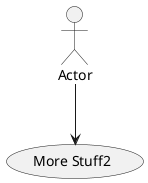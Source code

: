 @startuml


usecase "More Stuff2" as MoreStuff2

Actor "Actor" as Actor

Actor --> MoreStuff2



@enduml
